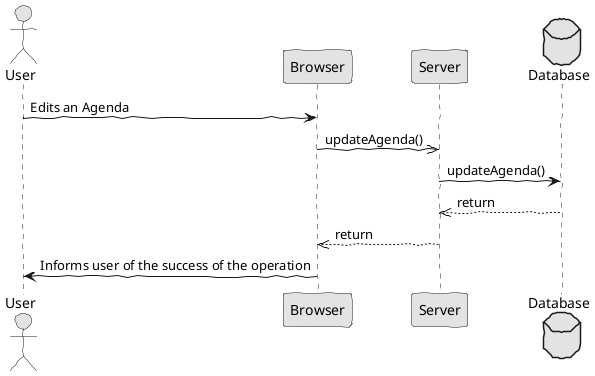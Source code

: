 @startuml  analysis3.png
skinparam handwritten true
skinparam monochrome true
skinparam packageStyle rect
skinparam defaultFontName FG Virgil
skinparam shadowing false

actor User
database Database order 100

User -> Browser : Edits an Agenda
Browser ->> Server : updateAgenda()
Server -> Database : updateAgenda()

Database -->> Server : return
Server -->> Browser : return
Browser -> User : Informs user of the success of the operation

@enduml